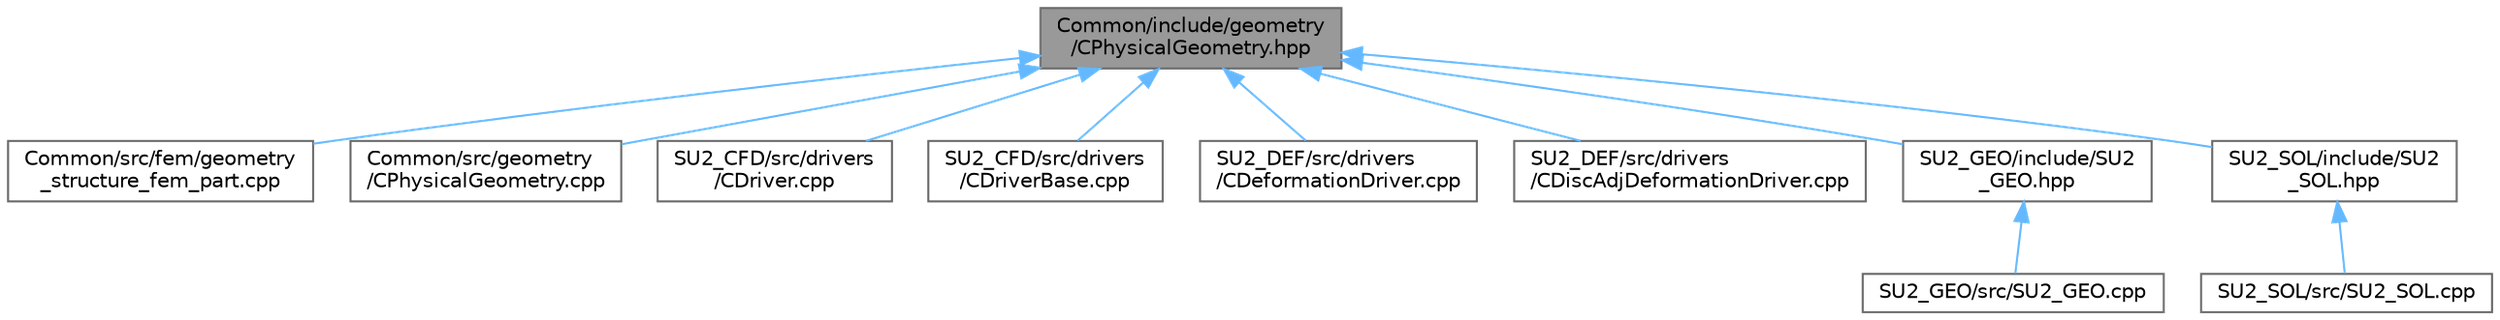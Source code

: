 digraph "Common/include/geometry/CPhysicalGeometry.hpp"
{
 // LATEX_PDF_SIZE
  bgcolor="transparent";
  edge [fontname=Helvetica,fontsize=10,labelfontname=Helvetica,labelfontsize=10];
  node [fontname=Helvetica,fontsize=10,shape=box,height=0.2,width=0.4];
  Node1 [id="Node000001",label="Common/include/geometry\l/CPhysicalGeometry.hpp",height=0.2,width=0.4,color="gray40", fillcolor="grey60", style="filled", fontcolor="black",tooltip="Headers of the physical geometry class used to read meshes from file."];
  Node1 -> Node2 [id="edge1_Node000001_Node000002",dir="back",color="steelblue1",style="solid",tooltip=" "];
  Node2 [id="Node000002",label="Common/src/fem/geometry\l_structure_fem_part.cpp",height=0.2,width=0.4,color="grey40", fillcolor="white", style="filled",URL="$geometry__structure__fem__part_8cpp.html",tooltip="Main subroutines for distributin the grid for the Fluid FEM solver."];
  Node1 -> Node3 [id="edge2_Node000001_Node000003",dir="back",color="steelblue1",style="solid",tooltip=" "];
  Node3 [id="Node000003",label="Common/src/geometry\l/CPhysicalGeometry.cpp",height=0.2,width=0.4,color="grey40", fillcolor="white", style="filled",URL="$CPhysicalGeometry_8cpp.html",tooltip="Implementation of the physical geometry class."];
  Node1 -> Node4 [id="edge3_Node000001_Node000004",dir="back",color="steelblue1",style="solid",tooltip=" "];
  Node4 [id="Node000004",label="SU2_CFD/src/drivers\l/CDriver.cpp",height=0.2,width=0.4,color="grey40", fillcolor="white", style="filled",URL="$CDriver_8cpp.html",tooltip="The main subroutines for driving single or multi-zone problems."];
  Node1 -> Node5 [id="edge4_Node000001_Node000005",dir="back",color="steelblue1",style="solid",tooltip=" "];
  Node5 [id="Node000005",label="SU2_CFD/src/drivers\l/CDriverBase.cpp",height=0.2,width=0.4,color="grey40", fillcolor="white", style="filled",URL="$CDriverBase_8cpp.html",tooltip=" "];
  Node1 -> Node6 [id="edge5_Node000001_Node000006",dir="back",color="steelblue1",style="solid",tooltip=" "];
  Node6 [id="Node000006",label="SU2_DEF/src/drivers\l/CDeformationDriver.cpp",height=0.2,width=0.4,color="grey40", fillcolor="white", style="filled",URL="$CDeformationDriver_8cpp.html",tooltip="Main subroutines for driving the mesh deformation."];
  Node1 -> Node7 [id="edge6_Node000001_Node000007",dir="back",color="steelblue1",style="solid",tooltip=" "];
  Node7 [id="Node000007",label="SU2_DEF/src/drivers\l/CDiscAdjDeformationDriver.cpp",height=0.2,width=0.4,color="grey40", fillcolor="white", style="filled",URL="$CDiscAdjDeformationDriver_8cpp.html",tooltip="Main subroutines for driving the projection of sensitivities."];
  Node1 -> Node8 [id="edge7_Node000001_Node000008",dir="back",color="steelblue1",style="solid",tooltip=" "];
  Node8 [id="Node000008",label="SU2_GEO/include/SU2\l_GEO.hpp",height=0.2,width=0.4,color="grey40", fillcolor="white", style="filled",URL="$SU2__GEO_8hpp.html",tooltip="Headers of the main subroutines of the code SU2_GEO. The subroutines and functions are in the SU2_GEO..."];
  Node8 -> Node9 [id="edge8_Node000008_Node000009",dir="back",color="steelblue1",style="solid",tooltip=" "];
  Node9 [id="Node000009",label="SU2_GEO/src/SU2_GEO.cpp",height=0.2,width=0.4,color="grey40", fillcolor="white", style="filled",URL="$SU2__GEO_8cpp.html",tooltip="Main file of the Geometry Definition Code (SU2_GEO)."];
  Node1 -> Node10 [id="edge9_Node000001_Node000010",dir="back",color="steelblue1",style="solid",tooltip=" "];
  Node10 [id="Node000010",label="SU2_SOL/include/SU2\l_SOL.hpp",height=0.2,width=0.4,color="grey40", fillcolor="white", style="filled",URL="$SU2__SOL_8hpp.html",tooltip="Headers of the main subroutines of the code SU2_SOL. The subroutines and functions are in the SU2_SOL..."];
  Node10 -> Node11 [id="edge10_Node000010_Node000011",dir="back",color="steelblue1",style="solid",tooltip=" "];
  Node11 [id="Node000011",label="SU2_SOL/src/SU2_SOL.cpp",height=0.2,width=0.4,color="grey40", fillcolor="white", style="filled",URL="$SU2__SOL_8cpp.html",tooltip="Main file for the solution export/conversion code (SU2_SOL)."];
}

